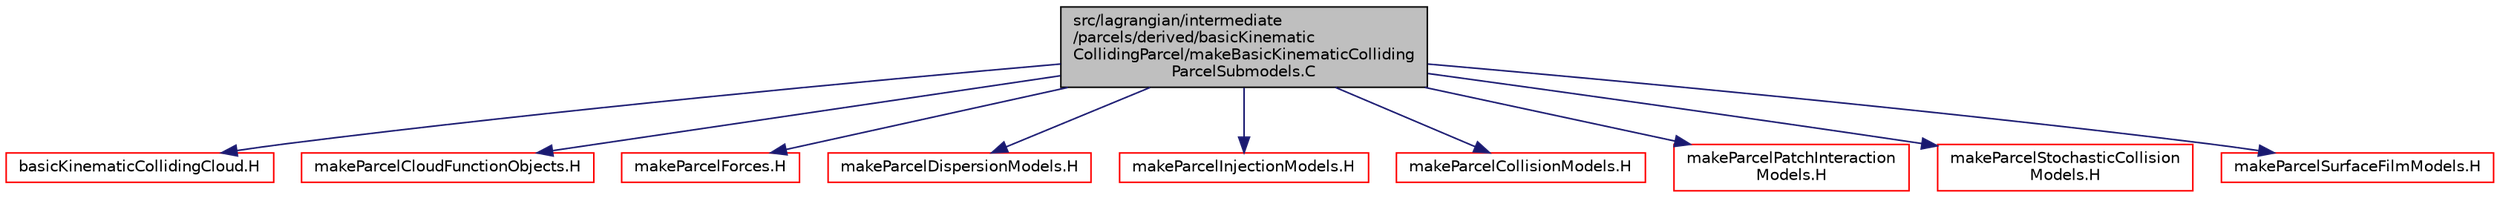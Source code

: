digraph "src/lagrangian/intermediate/parcels/derived/basicKinematicCollidingParcel/makeBasicKinematicCollidingParcelSubmodels.C"
{
  bgcolor="transparent";
  edge [fontname="Helvetica",fontsize="10",labelfontname="Helvetica",labelfontsize="10"];
  node [fontname="Helvetica",fontsize="10",shape=record];
  Node1 [label="src/lagrangian/intermediate\l/parcels/derived/basicKinematic\lCollidingParcel/makeBasicKinematicColliding\lParcelSubmodels.C",height=0.2,width=0.4,color="black", fillcolor="grey75", style="filled", fontcolor="black"];
  Node1 -> Node2 [color="midnightblue",fontsize="10",style="solid",fontname="Helvetica"];
  Node2 [label="basicKinematicCollidingCloud.H",height=0.2,width=0.4,color="red",URL="$a06631.html"];
  Node1 -> Node3 [color="midnightblue",fontsize="10",style="solid",fontname="Helvetica"];
  Node3 [label="makeParcelCloudFunctionObjects.H",height=0.2,width=0.4,color="red",URL="$a06695.html"];
  Node1 -> Node4 [color="midnightblue",fontsize="10",style="solid",fontname="Helvetica"];
  Node4 [label="makeParcelForces.H",height=0.2,width=0.4,color="red",URL="$a06698.html"];
  Node1 -> Node5 [color="midnightblue",fontsize="10",style="solid",fontname="Helvetica"];
  Node5 [label="makeParcelDispersionModels.H",height=0.2,width=0.4,color="red",URL="$a06697.html"];
  Node1 -> Node6 [color="midnightblue",fontsize="10",style="solid",fontname="Helvetica"];
  Node6 [label="makeParcelInjectionModels.H",height=0.2,width=0.4,color="red",URL="$a06700.html"];
  Node1 -> Node7 [color="midnightblue",fontsize="10",style="solid",fontname="Helvetica"];
  Node7 [label="makeParcelCollisionModels.H",height=0.2,width=0.4,color="red",URL="$a06696.html"];
  Node1 -> Node8 [color="midnightblue",fontsize="10",style="solid",fontname="Helvetica"];
  Node8 [label="makeParcelPatchInteraction\lModels.H",height=0.2,width=0.4,color="red",URL="$a06701.html"];
  Node1 -> Node9 [color="midnightblue",fontsize="10",style="solid",fontname="Helvetica"];
  Node9 [label="makeParcelStochasticCollision\lModels.H",height=0.2,width=0.4,color="red",URL="$a06702.html"];
  Node1 -> Node10 [color="midnightblue",fontsize="10",style="solid",fontname="Helvetica"];
  Node10 [label="makeParcelSurfaceFilmModels.H",height=0.2,width=0.4,color="red",URL="$a06703.html"];
}
